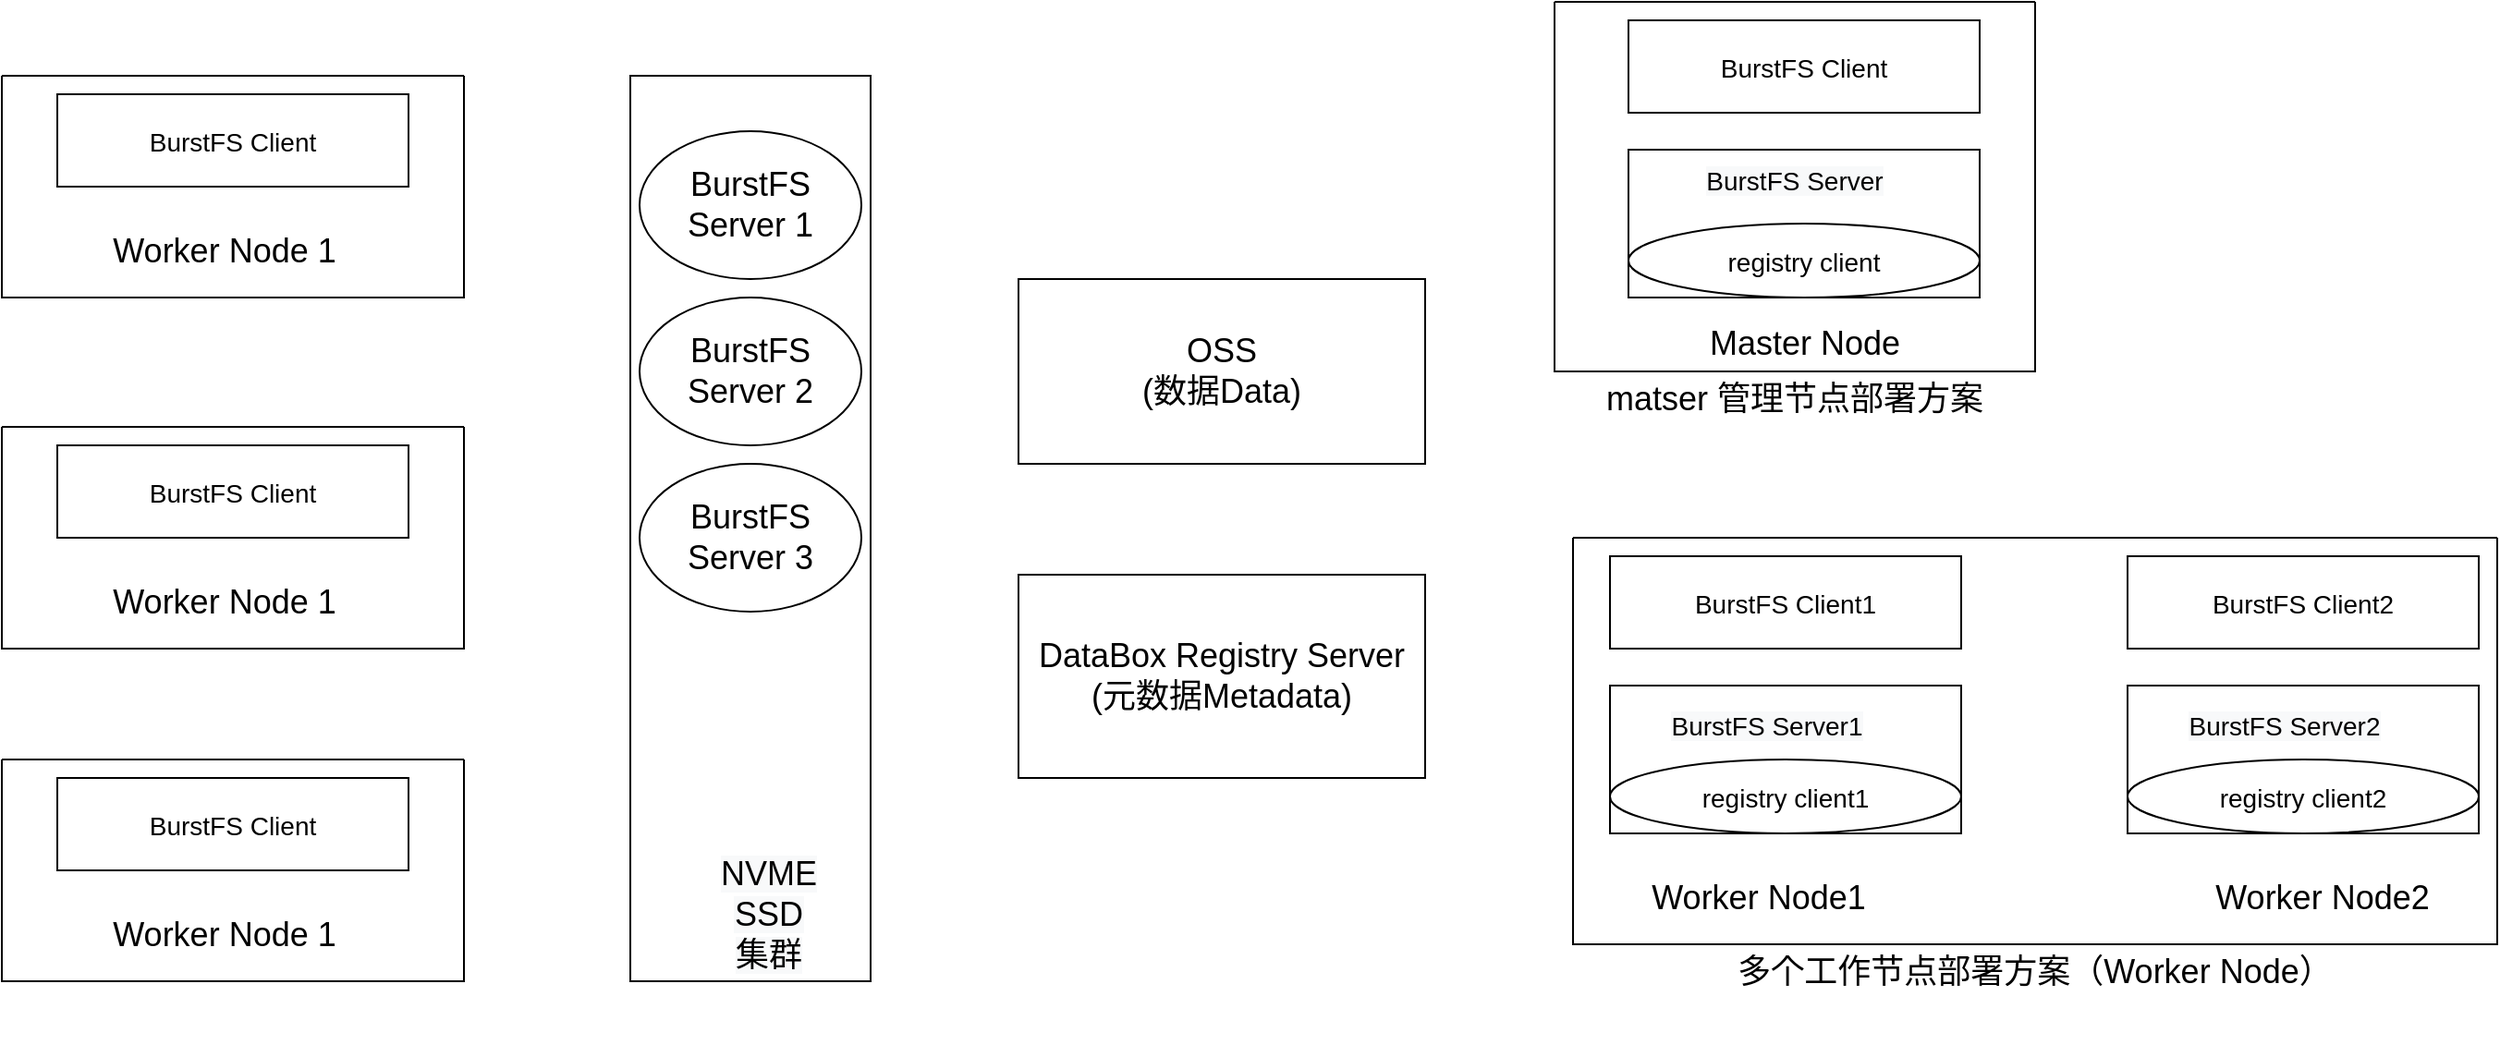 <mxfile version="18.0.7" type="github">
  <diagram name="Page-1" id="9f46799a-70d6-7492-0946-bef42562c5a5">
    <mxGraphModel dx="1662" dy="829" grid="1" gridSize="10" guides="1" tooltips="1" connect="1" arrows="1" fold="1" page="1" pageScale="1" pageWidth="1100" pageHeight="850" background="none" math="0" shadow="0">
      <root>
        <mxCell id="0" />
        <mxCell id="1" parent="0" />
        <mxCell id="PdzAP7UdNHpYymywCbmh-1" value="&lt;font style=&quot;font-size: 18px;&quot;&gt;DataBox Registry Server&lt;br&gt;(元数据Metadata)&lt;/font&gt;" style="rounded=0;whiteSpace=wrap;html=1;" vertex="1" parent="1">
          <mxGeometry x="670" y="440" width="220" height="110" as="geometry" />
        </mxCell>
        <mxCell id="PdzAP7UdNHpYymywCbmh-2" value="&lt;font style=&quot;font-size: 18px;&quot;&gt;OSS&lt;br&gt;(数据Data)&lt;/font&gt;" style="rounded=0;whiteSpace=wrap;html=1;fontSize=18;" vertex="1" parent="1">
          <mxGeometry x="670" y="280" width="220" height="100" as="geometry" />
        </mxCell>
        <mxCell id="PdzAP7UdNHpYymywCbmh-4" value="" style="swimlane;startSize=0;fontSize=18;" vertex="1" parent="1">
          <mxGeometry x="960" y="130" width="260" height="200" as="geometry">
            <mxRectangle x="670" y="130" width="50" height="40" as="alternateBounds" />
          </mxGeometry>
        </mxCell>
        <mxCell id="PdzAP7UdNHpYymywCbmh-5" value="Master Node" style="text;html=1;align=center;verticalAlign=middle;resizable=0;points=[];autosize=1;strokeColor=none;fillColor=none;fontSize=18;" vertex="1" parent="PdzAP7UdNHpYymywCbmh-4">
          <mxGeometry x="75" y="170" width="120" height="30" as="geometry" />
        </mxCell>
        <mxCell id="PdzAP7UdNHpYymywCbmh-6" value="&lt;font style=&quot;font-size: 14px;&quot;&gt;BurstFS Client&lt;/font&gt;" style="rounded=0;whiteSpace=wrap;html=1;fontSize=18;" vertex="1" parent="PdzAP7UdNHpYymywCbmh-4">
          <mxGeometry x="40" y="10" width="190" height="50" as="geometry" />
        </mxCell>
        <mxCell id="PdzAP7UdNHpYymywCbmh-8" value="" style="rounded=0;whiteSpace=wrap;html=1;fontSize=18;" vertex="1" parent="PdzAP7UdNHpYymywCbmh-4">
          <mxGeometry x="40" y="80" width="190" height="80" as="geometry" />
        </mxCell>
        <mxCell id="PdzAP7UdNHpYymywCbmh-9" value="&lt;font style=&quot;font-size: 14px;&quot;&gt;registry client&lt;/font&gt;" style="ellipse;whiteSpace=wrap;html=1;fontSize=18;" vertex="1" parent="PdzAP7UdNHpYymywCbmh-4">
          <mxGeometry x="40" y="120" width="190" height="40" as="geometry" />
        </mxCell>
        <mxCell id="PdzAP7UdNHpYymywCbmh-10" value="&lt;font style=&quot;font-size: 14px;&quot;&gt;&lt;br&gt;&lt;span style=&quot;color: rgb(0, 0, 0); font-family: Helvetica; font-style: normal; font-variant-ligatures: normal; font-variant-caps: normal; font-weight: 400; letter-spacing: normal; orphans: 2; text-align: center; text-indent: 0px; text-transform: none; widows: 2; word-spacing: 0px; -webkit-text-stroke-width: 0px; background-color: rgb(248, 249, 250); text-decoration-style: initial; text-decoration-color: initial; float: none; display: inline !important;&quot;&gt;BurstFS Server&lt;/span&gt;&lt;br&gt;&lt;/font&gt;" style="text;html=1;strokeColor=none;fillColor=none;align=center;verticalAlign=middle;whiteSpace=wrap;rounded=0;fontSize=18;" vertex="1" parent="PdzAP7UdNHpYymywCbmh-4">
          <mxGeometry x="45" y="70" width="170" height="30" as="geometry" />
        </mxCell>
        <mxCell id="PdzAP7UdNHpYymywCbmh-11" value="" style="swimlane;startSize=0;fontSize=18;" vertex="1" parent="1">
          <mxGeometry x="970" y="420" width="500" height="220" as="geometry">
            <mxRectangle x="670" y="130" width="50" height="40" as="alternateBounds" />
          </mxGeometry>
        </mxCell>
        <mxCell id="PdzAP7UdNHpYymywCbmh-12" value="Worker Node1" style="text;html=1;align=center;verticalAlign=middle;resizable=0;points=[];autosize=1;strokeColor=none;fillColor=none;fontSize=18;" vertex="1" parent="PdzAP7UdNHpYymywCbmh-11">
          <mxGeometry x="35" y="180" width="130" height="30" as="geometry" />
        </mxCell>
        <mxCell id="PdzAP7UdNHpYymywCbmh-13" value="&lt;font style=&quot;font-size: 14px;&quot;&gt;BurstFS Client1&lt;/font&gt;" style="rounded=0;whiteSpace=wrap;html=1;fontSize=18;" vertex="1" parent="PdzAP7UdNHpYymywCbmh-11">
          <mxGeometry x="20" y="10" width="190" height="50" as="geometry" />
        </mxCell>
        <mxCell id="PdzAP7UdNHpYymywCbmh-14" value="" style="rounded=0;whiteSpace=wrap;html=1;fontSize=18;" vertex="1" parent="PdzAP7UdNHpYymywCbmh-11">
          <mxGeometry x="20" y="80" width="190" height="80" as="geometry" />
        </mxCell>
        <mxCell id="PdzAP7UdNHpYymywCbmh-15" value="&lt;font style=&quot;font-size: 14px;&quot;&gt;registry client1&lt;/font&gt;" style="ellipse;whiteSpace=wrap;html=1;fontSize=18;" vertex="1" parent="PdzAP7UdNHpYymywCbmh-11">
          <mxGeometry x="20" y="120" width="190" height="40" as="geometry" />
        </mxCell>
        <mxCell id="PdzAP7UdNHpYymywCbmh-16" value="&lt;font style=&quot;font-size: 14px;&quot;&gt;&lt;br&gt;&lt;span style=&quot;color: rgb(0, 0, 0); font-family: Helvetica; font-style: normal; font-variant-ligatures: normal; font-variant-caps: normal; font-weight: 400; letter-spacing: normal; orphans: 2; text-align: center; text-indent: 0px; text-transform: none; widows: 2; word-spacing: 0px; -webkit-text-stroke-width: 0px; background-color: rgb(248, 249, 250); text-decoration-style: initial; text-decoration-color: initial; float: none; display: inline !important;&quot;&gt;BurstFS Server1&lt;/span&gt;&lt;/font&gt;" style="text;html=1;strokeColor=none;fillColor=none;align=center;verticalAlign=middle;whiteSpace=wrap;rounded=0;fontSize=18;" vertex="1" parent="PdzAP7UdNHpYymywCbmh-11">
          <mxGeometry x="20" y="70" width="170" height="40" as="geometry" />
        </mxCell>
        <mxCell id="PdzAP7UdNHpYymywCbmh-18" value="&lt;font style=&quot;font-size: 14px;&quot;&gt;BurstFS Client2&lt;/font&gt;" style="rounded=0;whiteSpace=wrap;html=1;fontSize=18;" vertex="1" parent="PdzAP7UdNHpYymywCbmh-11">
          <mxGeometry x="300" y="10" width="190" height="50" as="geometry" />
        </mxCell>
        <mxCell id="PdzAP7UdNHpYymywCbmh-19" value="" style="rounded=0;whiteSpace=wrap;html=1;fontSize=18;" vertex="1" parent="PdzAP7UdNHpYymywCbmh-11">
          <mxGeometry x="300" y="80" width="190" height="80" as="geometry" />
        </mxCell>
        <mxCell id="PdzAP7UdNHpYymywCbmh-20" value="&lt;font style=&quot;font-size: 14px;&quot;&gt;&lt;br&gt;&lt;span style=&quot;color: rgb(0, 0, 0); font-family: Helvetica; font-style: normal; font-variant-ligatures: normal; font-variant-caps: normal; font-weight: 400; letter-spacing: normal; orphans: 2; text-align: center; text-indent: 0px; text-transform: none; widows: 2; word-spacing: 0px; -webkit-text-stroke-width: 0px; background-color: rgb(248, 249, 250); text-decoration-style: initial; text-decoration-color: initial; float: none; display: inline !important;&quot;&gt;BurstFS Server2&lt;/span&gt;&lt;/font&gt;" style="text;html=1;strokeColor=none;fillColor=none;align=center;verticalAlign=middle;whiteSpace=wrap;rounded=0;fontSize=18;" vertex="1" parent="PdzAP7UdNHpYymywCbmh-11">
          <mxGeometry x="300" y="70" width="170" height="40" as="geometry" />
        </mxCell>
        <mxCell id="PdzAP7UdNHpYymywCbmh-21" value="&lt;font style=&quot;font-size: 14px;&quot;&gt;registry client2&lt;/font&gt;" style="ellipse;whiteSpace=wrap;html=1;fontSize=18;" vertex="1" parent="PdzAP7UdNHpYymywCbmh-11">
          <mxGeometry x="300" y="120" width="190" height="40" as="geometry" />
        </mxCell>
        <mxCell id="PdzAP7UdNHpYymywCbmh-22" value="Worker Node2" style="text;html=1;align=center;verticalAlign=middle;resizable=0;points=[];autosize=1;strokeColor=none;fillColor=none;fontSize=18;" vertex="1" parent="PdzAP7UdNHpYymywCbmh-11">
          <mxGeometry x="340" y="180" width="130" height="30" as="geometry" />
        </mxCell>
        <mxCell id="PdzAP7UdNHpYymywCbmh-23" value="matser 管理节点部署方案" style="text;html=1;strokeColor=none;fillColor=none;align=center;verticalAlign=middle;whiteSpace=wrap;rounded=0;fontSize=18;" vertex="1" parent="1">
          <mxGeometry x="960" y="330" width="260" height="30" as="geometry" />
        </mxCell>
        <mxCell id="PdzAP7UdNHpYymywCbmh-24" value="多个工作节点部署方案（Worker Node）" style="text;html=1;strokeColor=none;fillColor=none;align=center;verticalAlign=middle;whiteSpace=wrap;rounded=0;fontSize=18;" vertex="1" parent="1">
          <mxGeometry x="970" y="640" width="500" height="30" as="geometry" />
        </mxCell>
        <mxCell id="PdzAP7UdNHpYymywCbmh-25" value="" style="rounded=0;whiteSpace=wrap;html=1;fontSize=18;" vertex="1" parent="1">
          <mxGeometry x="460" y="170" width="130" height="490" as="geometry" />
        </mxCell>
        <mxCell id="PdzAP7UdNHpYymywCbmh-27" value="&#xa;&lt;span style=&quot;color: rgb(0, 0, 0); font-family: Helvetica; font-size: 18px; font-style: normal; font-variant-ligatures: normal; font-variant-caps: normal; font-weight: 400; letter-spacing: normal; orphans: 2; text-align: center; text-indent: 0px; text-transform: none; widows: 2; word-spacing: 0px; -webkit-text-stroke-width: 0px; background-color: rgb(248, 249, 250); text-decoration-style: initial; text-decoration-color: initial; float: none; display: inline !important;&quot;&gt;NVME&lt;/span&gt;&lt;br style=&quot;color: rgb(0, 0, 0); font-family: Helvetica; font-size: 18px; font-style: normal; font-variant-ligatures: normal; font-variant-caps: normal; font-weight: 400; letter-spacing: normal; orphans: 2; text-align: center; text-indent: 0px; text-transform: none; widows: 2; word-spacing: 0px; -webkit-text-stroke-width: 0px; background-color: rgb(248, 249, 250); text-decoration-style: initial; text-decoration-color: initial;&quot;&gt;&lt;span style=&quot;color: rgb(0, 0, 0); font-family: Helvetica; font-size: 18px; font-style: normal; font-variant-ligatures: normal; font-variant-caps: normal; font-weight: 400; letter-spacing: normal; orphans: 2; text-align: center; text-indent: 0px; text-transform: none; widows: 2; word-spacing: 0px; -webkit-text-stroke-width: 0px; background-color: rgb(248, 249, 250); text-decoration-style: initial; text-decoration-color: initial; float: none; display: inline !important;&quot;&gt;SSD&lt;/span&gt;&lt;br style=&quot;color: rgb(0, 0, 0); font-family: Helvetica; font-size: 18px; font-style: normal; font-variant-ligatures: normal; font-variant-caps: normal; font-weight: 400; letter-spacing: normal; orphans: 2; text-align: center; text-indent: 0px; text-transform: none; widows: 2; word-spacing: 0px; -webkit-text-stroke-width: 0px; background-color: rgb(248, 249, 250); text-decoration-style: initial; text-decoration-color: initial;&quot;&gt;&lt;span style=&quot;color: rgb(0, 0, 0); font-family: Helvetica; font-size: 18px; font-style: normal; font-variant-ligatures: normal; font-variant-caps: normal; font-weight: 400; letter-spacing: normal; orphans: 2; text-align: center; text-indent: 0px; text-transform: none; widows: 2; word-spacing: 0px; -webkit-text-stroke-width: 0px; background-color: rgb(248, 249, 250); text-decoration-style: initial; text-decoration-color: initial; float: none; display: inline !important;&quot;&gt;集群&lt;/span&gt;&#xa;&#xa;" style="text;html=1;strokeColor=none;fillColor=none;align=center;verticalAlign=middle;whiteSpace=wrap;rounded=0;fontSize=18;" vertex="1" parent="1">
          <mxGeometry x="480" y="620" width="110" height="30" as="geometry" />
        </mxCell>
        <mxCell id="PdzAP7UdNHpYymywCbmh-28" value="BurstFS Server 1" style="ellipse;whiteSpace=wrap;html=1;fontSize=18;" vertex="1" parent="1">
          <mxGeometry x="465" y="200" width="120" height="80" as="geometry" />
        </mxCell>
        <mxCell id="PdzAP7UdNHpYymywCbmh-29" value="BurstFS Server 2" style="ellipse;whiteSpace=wrap;html=1;fontSize=18;" vertex="1" parent="1">
          <mxGeometry x="465" y="290" width="120" height="80" as="geometry" />
        </mxCell>
        <mxCell id="PdzAP7UdNHpYymywCbmh-30" value="BurstFS Server 3" style="ellipse;whiteSpace=wrap;html=1;fontSize=18;" vertex="1" parent="1">
          <mxGeometry x="465" y="380" width="120" height="80" as="geometry" />
        </mxCell>
        <mxCell id="PdzAP7UdNHpYymywCbmh-36" value="" style="swimlane;startSize=0;fontSize=18;" vertex="1" parent="1">
          <mxGeometry x="120" y="170" width="250" height="120" as="geometry">
            <mxRectangle x="670" y="130" width="50" height="40" as="alternateBounds" />
          </mxGeometry>
        </mxCell>
        <mxCell id="PdzAP7UdNHpYymywCbmh-37" value="Worker Node 1" style="text;html=1;align=center;verticalAlign=middle;resizable=0;points=[];autosize=1;strokeColor=none;fillColor=none;fontSize=18;" vertex="1" parent="PdzAP7UdNHpYymywCbmh-36">
          <mxGeometry x="50" y="80" width="140" height="30" as="geometry" />
        </mxCell>
        <mxCell id="PdzAP7UdNHpYymywCbmh-38" value="&lt;font style=&quot;font-size: 14px;&quot;&gt;BurstFS Client&lt;/font&gt;" style="rounded=0;whiteSpace=wrap;html=1;fontSize=18;" vertex="1" parent="PdzAP7UdNHpYymywCbmh-36">
          <mxGeometry x="30" y="10" width="190" height="50" as="geometry" />
        </mxCell>
        <mxCell id="PdzAP7UdNHpYymywCbmh-42" value="" style="swimlane;startSize=0;fontSize=18;" vertex="1" parent="1">
          <mxGeometry x="120" y="360" width="250" height="120" as="geometry">
            <mxRectangle x="670" y="130" width="50" height="40" as="alternateBounds" />
          </mxGeometry>
        </mxCell>
        <mxCell id="PdzAP7UdNHpYymywCbmh-43" value="Worker Node 1" style="text;html=1;align=center;verticalAlign=middle;resizable=0;points=[];autosize=1;strokeColor=none;fillColor=none;fontSize=18;" vertex="1" parent="PdzAP7UdNHpYymywCbmh-42">
          <mxGeometry x="50" y="80" width="140" height="30" as="geometry" />
        </mxCell>
        <mxCell id="PdzAP7UdNHpYymywCbmh-44" value="&lt;font style=&quot;font-size: 14px;&quot;&gt;BurstFS Client&lt;/font&gt;" style="rounded=0;whiteSpace=wrap;html=1;fontSize=18;" vertex="1" parent="PdzAP7UdNHpYymywCbmh-42">
          <mxGeometry x="30" y="10" width="190" height="50" as="geometry" />
        </mxCell>
        <mxCell id="PdzAP7UdNHpYymywCbmh-45" value="" style="swimlane;startSize=0;fontSize=18;" vertex="1" parent="1">
          <mxGeometry x="120" y="540" width="250" height="120" as="geometry">
            <mxRectangle x="670" y="130" width="50" height="40" as="alternateBounds" />
          </mxGeometry>
        </mxCell>
        <mxCell id="PdzAP7UdNHpYymywCbmh-46" value="Worker Node 1" style="text;html=1;align=center;verticalAlign=middle;resizable=0;points=[];autosize=1;strokeColor=none;fillColor=none;fontSize=18;" vertex="1" parent="PdzAP7UdNHpYymywCbmh-45">
          <mxGeometry x="50" y="80" width="140" height="30" as="geometry" />
        </mxCell>
        <mxCell id="PdzAP7UdNHpYymywCbmh-47" value="&lt;font style=&quot;font-size: 14px;&quot;&gt;BurstFS Client&lt;/font&gt;" style="rounded=0;whiteSpace=wrap;html=1;fontSize=18;" vertex="1" parent="PdzAP7UdNHpYymywCbmh-45">
          <mxGeometry x="30" y="10" width="190" height="50" as="geometry" />
        </mxCell>
      </root>
    </mxGraphModel>
  </diagram>
</mxfile>
